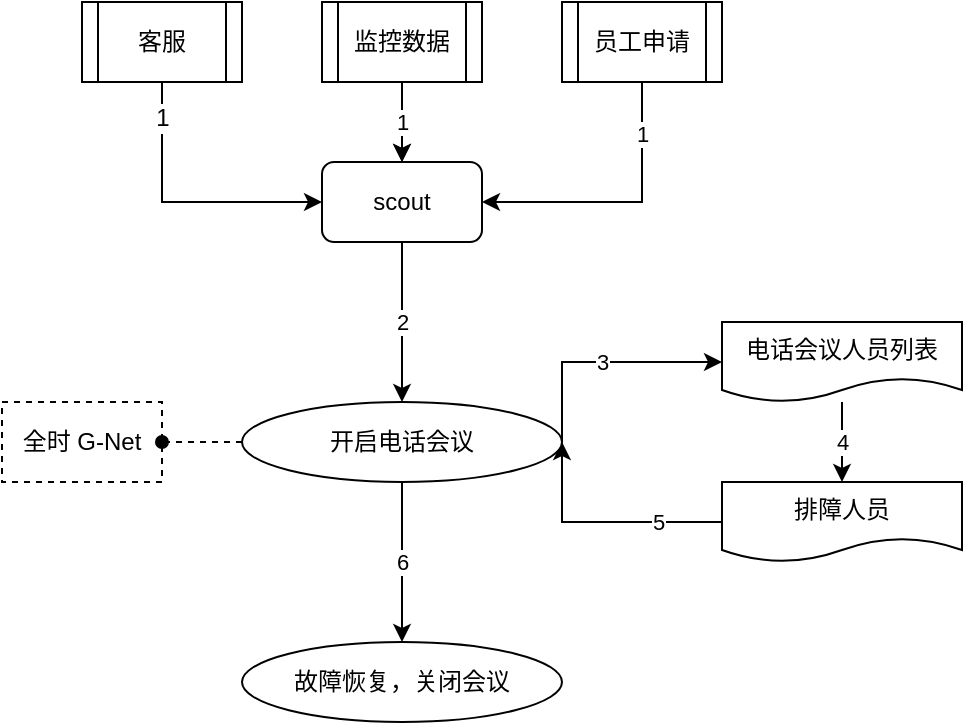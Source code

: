 <mxfile version="10.7.7" type="github"><diagram id="K0ivlnbxF6ZWWGkZVHbU" name="Page-1"><mxGraphModel dx="751" dy="986" grid="1" gridSize="10" guides="1" tooltips="1" connect="1" arrows="1" fold="1" page="1" pageScale="1" pageWidth="827" pageHeight="1169" math="0" shadow="0"><root><mxCell id="0"/><mxCell id="1" parent="0"/><mxCell id="CN6ihkHhe5SlgRj0feLL-10" value="2" style="edgeStyle=orthogonalEdgeStyle;rounded=0;orthogonalLoop=1;jettySize=auto;html=1;entryX=0.5;entryY=0;entryDx=0;entryDy=0;" edge="1" parent="1" source="CN6ihkHhe5SlgRj0feLL-1" target="CN6ihkHhe5SlgRj0feLL-22"><mxGeometry relative="1" as="geometry"><mxPoint x="280" y="280" as="targetPoint"/></mxGeometry></mxCell><mxCell id="CN6ihkHhe5SlgRj0feLL-1" value="scout" style="rounded=1;whiteSpace=wrap;html=1;" vertex="1" parent="1"><mxGeometry x="240" y="160" width="80" height="40" as="geometry"/></mxCell><mxCell id="CN6ihkHhe5SlgRj0feLL-3" style="edgeStyle=orthogonalEdgeStyle;rounded=0;orthogonalLoop=1;jettySize=auto;html=1;entryX=0;entryY=0.5;entryDx=0;entryDy=0;exitX=0.5;exitY=1;exitDx=0;exitDy=0;" edge="1" parent="1" source="CN6ihkHhe5SlgRj0feLL-2" target="CN6ihkHhe5SlgRj0feLL-1"><mxGeometry relative="1" as="geometry"><Array as="points"><mxPoint x="160" y="180"/></Array></mxGeometry></mxCell><mxCell id="CN6ihkHhe5SlgRj0feLL-13" value="1" style="text;html=1;resizable=0;points=[];align=center;verticalAlign=middle;labelBackgroundColor=#ffffff;" vertex="1" connectable="0" parent="CN6ihkHhe5SlgRj0feLL-3"><mxGeometry x="-0.446" relative="1" as="geometry"><mxPoint y="-21" as="offset"/></mxGeometry></mxCell><mxCell id="CN6ihkHhe5SlgRj0feLL-2" value="客服" style="shape=process;whiteSpace=wrap;html=1;backgroundOutline=1;" vertex="1" parent="1"><mxGeometry x="120" y="80" width="80" height="40" as="geometry"/></mxCell><mxCell id="CN6ihkHhe5SlgRj0feLL-5" style="edgeStyle=orthogonalEdgeStyle;rounded=0;orthogonalLoop=1;jettySize=auto;html=1;entryX=0.5;entryY=0;entryDx=0;entryDy=0;" edge="1" parent="1" source="CN6ihkHhe5SlgRj0feLL-4" target="CN6ihkHhe5SlgRj0feLL-1"><mxGeometry relative="1" as="geometry"/></mxCell><mxCell id="CN6ihkHhe5SlgRj0feLL-7" value="1" style="edgeStyle=orthogonalEdgeStyle;rounded=0;orthogonalLoop=1;jettySize=auto;html=1;" edge="1" parent="1" source="CN6ihkHhe5SlgRj0feLL-4" target="CN6ihkHhe5SlgRj0feLL-1"><mxGeometry relative="1" as="geometry"/></mxCell><mxCell id="CN6ihkHhe5SlgRj0feLL-6" value="员工申请" style="shape=process;whiteSpace=wrap;html=1;backgroundOutline=1;" vertex="1" parent="1"><mxGeometry x="360" y="80" width="80" height="40" as="geometry"/></mxCell><mxCell id="CN6ihkHhe5SlgRj0feLL-4" value="监控数据" style="shape=process;whiteSpace=wrap;html=1;backgroundOutline=1;" vertex="1" parent="1"><mxGeometry x="240" y="80" width="80" height="40" as="geometry"/></mxCell><mxCell id="CN6ihkHhe5SlgRj0feLL-8" value="1" style="edgeStyle=orthogonalEdgeStyle;rounded=0;orthogonalLoop=1;jettySize=auto;html=1;entryX=1;entryY=0.5;entryDx=0;entryDy=0;exitX=0.5;exitY=1;exitDx=0;exitDy=0;" edge="1" parent="1" source="CN6ihkHhe5SlgRj0feLL-6" target="CN6ihkHhe5SlgRj0feLL-1"><mxGeometry x="-0.636" relative="1" as="geometry"><mxPoint x="400" y="100" as="sourcePoint"/><mxPoint x="280" y="200" as="targetPoint"/><Array as="points"><mxPoint x="400" y="180"/></Array><mxPoint as="offset"/></mxGeometry></mxCell><mxCell id="CN6ihkHhe5SlgRj0feLL-15" value="4" style="edgeStyle=orthogonalEdgeStyle;rounded=0;orthogonalLoop=1;jettySize=auto;html=1;" edge="1" parent="1" source="CN6ihkHhe5SlgRj0feLL-11" target="CN6ihkHhe5SlgRj0feLL-14"><mxGeometry relative="1" as="geometry"/></mxCell><mxCell id="CN6ihkHhe5SlgRj0feLL-11" value="电话会议人员列表" style="shape=document;whiteSpace=wrap;html=1;boundedLbl=1;" vertex="1" parent="1"><mxGeometry x="440" y="240" width="120" height="40" as="geometry"/></mxCell><mxCell id="CN6ihkHhe5SlgRj0feLL-16" value="5" style="edgeStyle=orthogonalEdgeStyle;rounded=0;orthogonalLoop=1;jettySize=auto;html=1;entryX=1;entryY=0.5;entryDx=0;entryDy=0;exitX=0;exitY=0.5;exitDx=0;exitDy=0;" edge="1" parent="1" source="CN6ihkHhe5SlgRj0feLL-14" target="CN6ihkHhe5SlgRj0feLL-22"><mxGeometry x="-0.455" relative="1" as="geometry"><mxPoint x="320" y="320" as="targetPoint"/><Array as="points"><mxPoint x="360" y="340"/></Array><mxPoint as="offset"/></mxGeometry></mxCell><mxCell id="CN6ihkHhe5SlgRj0feLL-14" value="排障人员" style="shape=document;whiteSpace=wrap;html=1;boundedLbl=1;" vertex="1" parent="1"><mxGeometry x="440" y="320" width="120" height="40" as="geometry"/></mxCell><mxCell id="CN6ihkHhe5SlgRj0feLL-21" value="全时 G-Net" style="rounded=0;whiteSpace=wrap;html=1;dashed=1;" vertex="1" parent="1"><mxGeometry x="80" y="280" width="80" height="40" as="geometry"/></mxCell><mxCell id="CN6ihkHhe5SlgRj0feLL-24" value="3" style="edgeStyle=orthogonalEdgeStyle;rounded=0;orthogonalLoop=1;jettySize=auto;html=1;entryX=0;entryY=0.5;entryDx=0;entryDy=0;" edge="1" parent="1" source="CN6ihkHhe5SlgRj0feLL-22" target="CN6ihkHhe5SlgRj0feLL-11"><mxGeometry relative="1" as="geometry"><Array as="points"><mxPoint x="360" y="260"/></Array></mxGeometry></mxCell><mxCell id="CN6ihkHhe5SlgRj0feLL-26" style="edgeStyle=orthogonalEdgeStyle;rounded=0;orthogonalLoop=1;jettySize=auto;html=1;entryX=1;entryY=0.5;entryDx=0;entryDy=0;dashed=1;endArrow=oval;endFill=1;" edge="1" parent="1" source="CN6ihkHhe5SlgRj0feLL-22" target="CN6ihkHhe5SlgRj0feLL-21"><mxGeometry relative="1" as="geometry"/></mxCell><mxCell id="CN6ihkHhe5SlgRj0feLL-28" value="6" style="edgeStyle=orthogonalEdgeStyle;rounded=0;orthogonalLoop=1;jettySize=auto;html=1;entryX=0.5;entryY=0;entryDx=0;entryDy=0;endArrow=classic;endFill=1;" edge="1" parent="1" source="CN6ihkHhe5SlgRj0feLL-22" target="CN6ihkHhe5SlgRj0feLL-27"><mxGeometry relative="1" as="geometry"/></mxCell><mxCell id="CN6ihkHhe5SlgRj0feLL-22" value="&lt;span&gt;开启电话会议&lt;/span&gt;" style="ellipse;whiteSpace=wrap;html=1;" vertex="1" parent="1"><mxGeometry x="200" y="280" width="160" height="40" as="geometry"/></mxCell><mxCell id="CN6ihkHhe5SlgRj0feLL-27" value="故障恢复，关闭会议" style="ellipse;whiteSpace=wrap;html=1;" vertex="1" parent="1"><mxGeometry x="200" y="400" width="160" height="40" as="geometry"/></mxCell></root></mxGraphModel></diagram></mxfile>